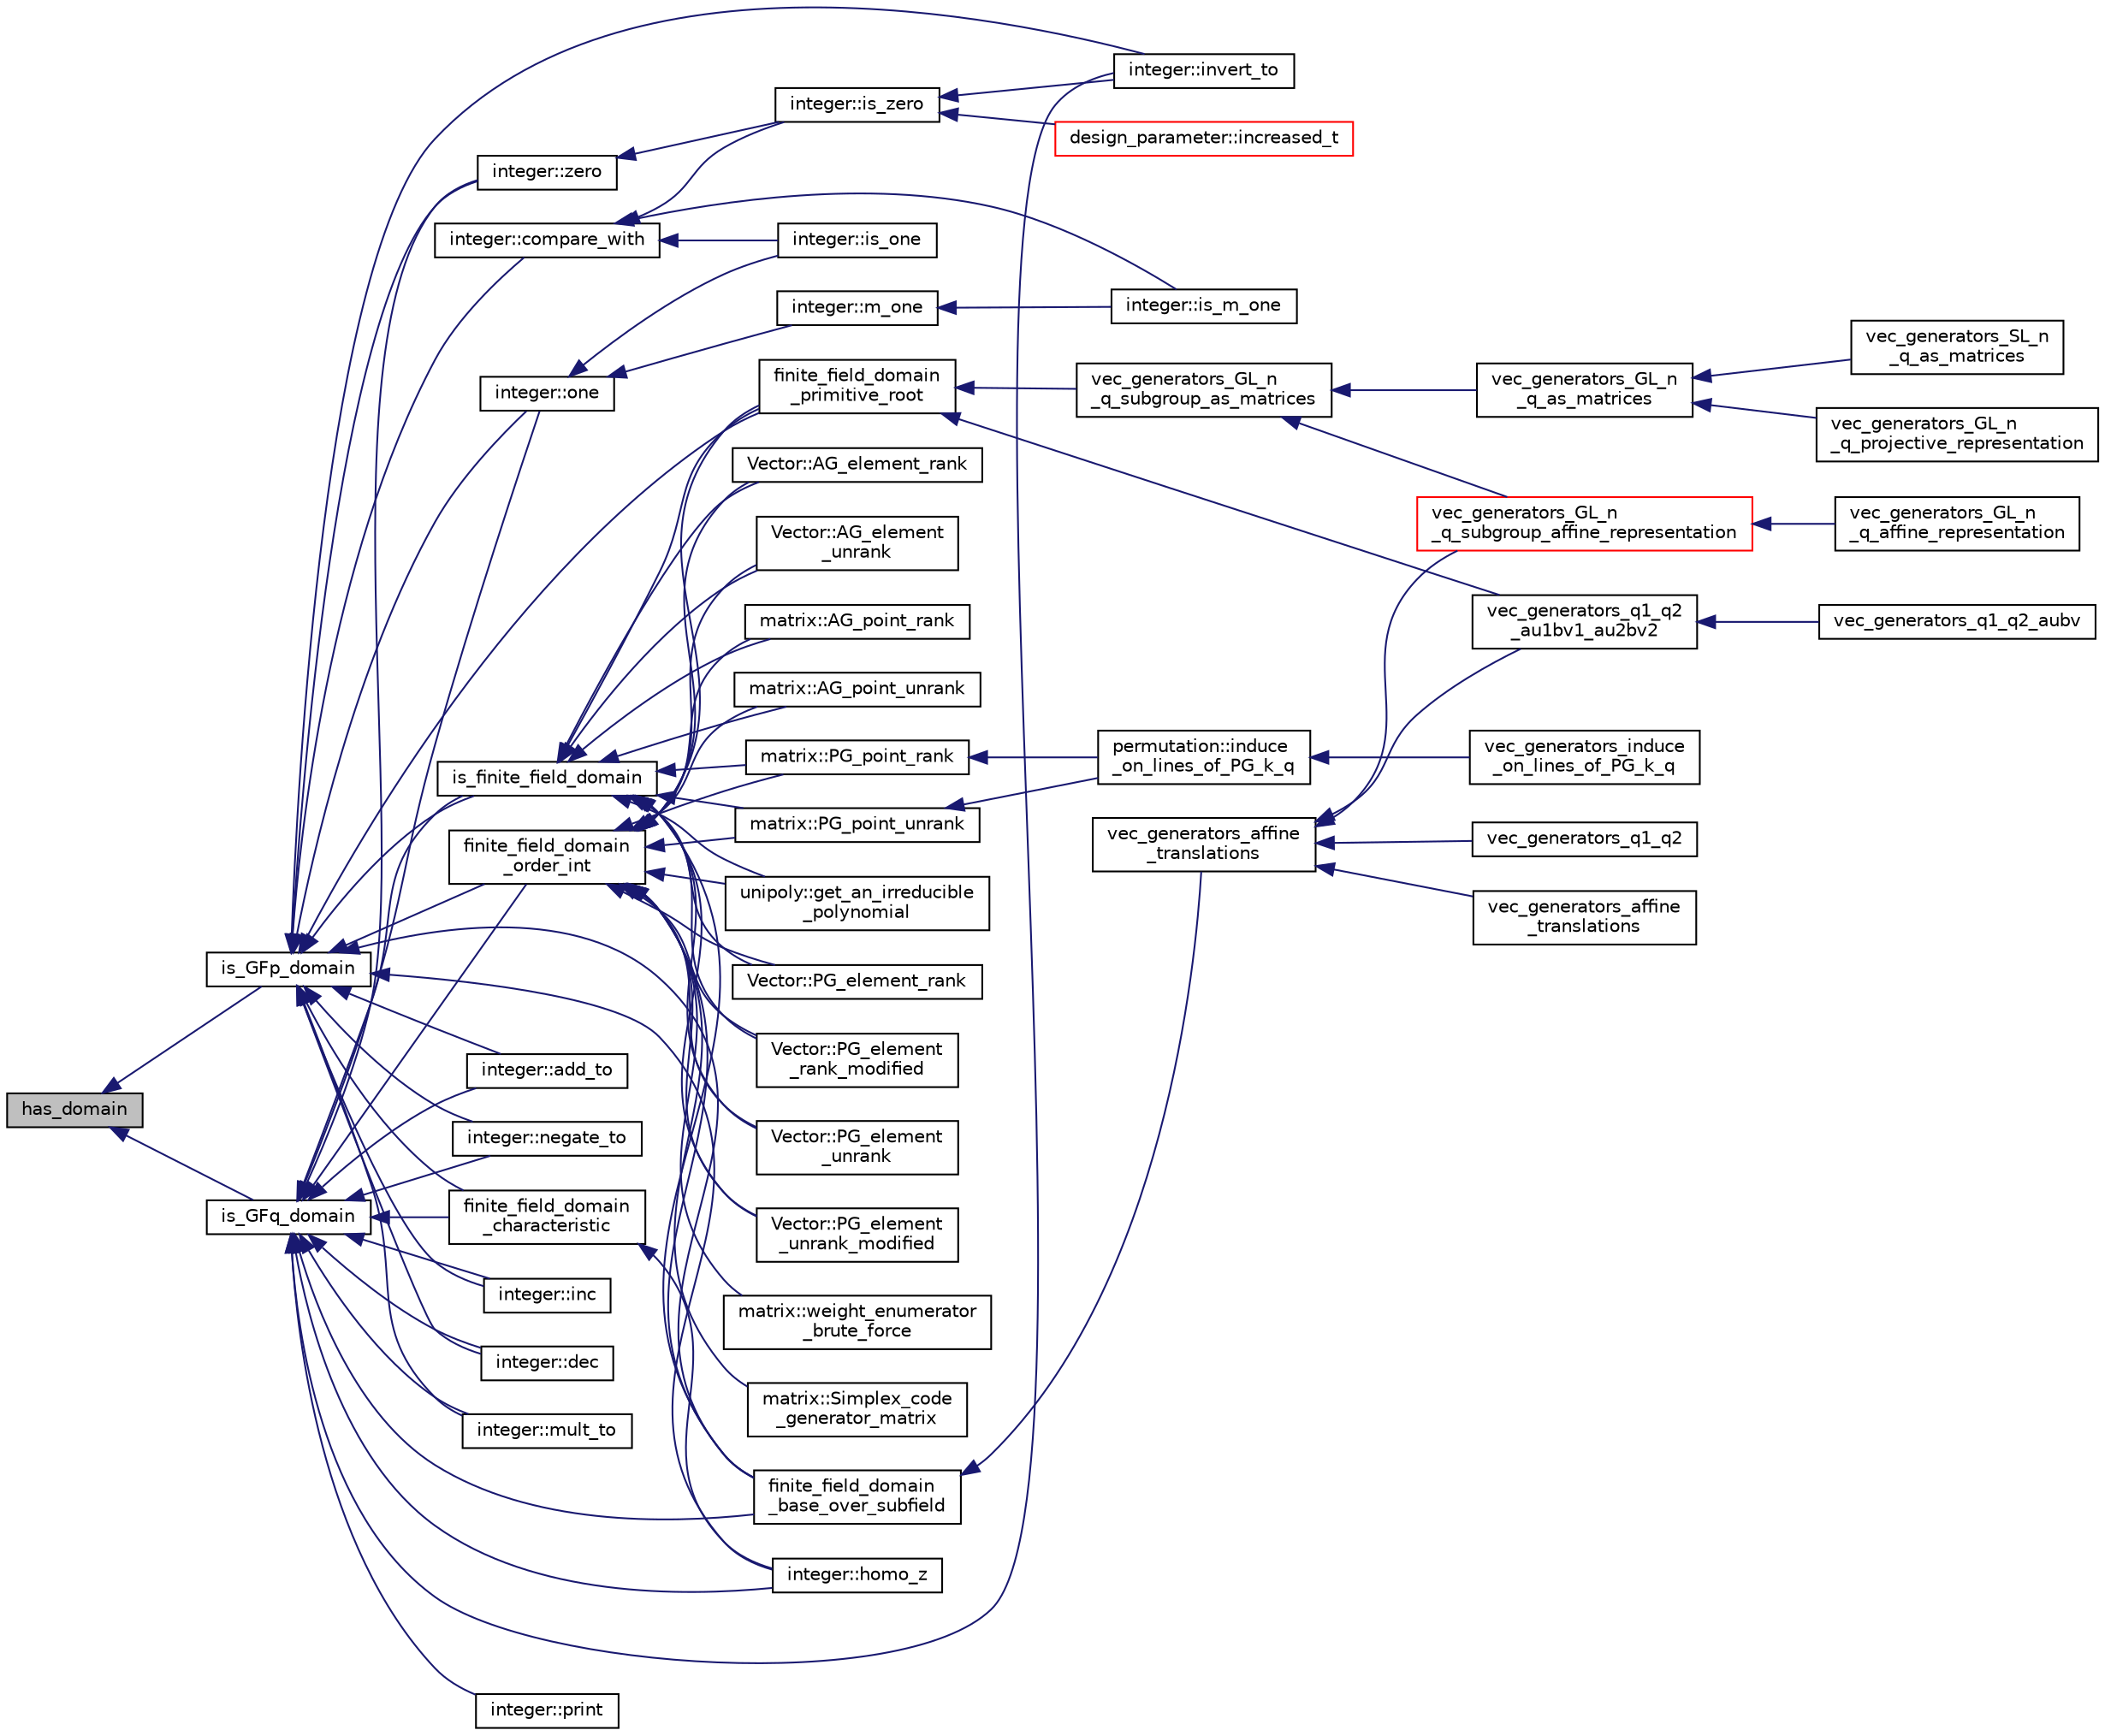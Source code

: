 digraph "has_domain"
{
  edge [fontname="Helvetica",fontsize="10",labelfontname="Helvetica",labelfontsize="10"];
  node [fontname="Helvetica",fontsize="10",shape=record];
  rankdir="LR";
  Node5463 [label="has_domain",height=0.2,width=0.4,color="black", fillcolor="grey75", style="filled", fontcolor="black"];
  Node5463 -> Node5464 [dir="back",color="midnightblue",fontsize="10",style="solid",fontname="Helvetica"];
  Node5464 [label="is_GFp_domain",height=0.2,width=0.4,color="black", fillcolor="white", style="filled",URL="$db/d2f/domain_8_c.html#ab75527270302df466fc6f6e355775c13"];
  Node5464 -> Node5465 [dir="back",color="midnightblue",fontsize="10",style="solid",fontname="Helvetica"];
  Node5465 [label="is_finite_field_domain",height=0.2,width=0.4,color="black", fillcolor="white", style="filled",URL="$db/d2f/domain_8_c.html#a77d0ace35941cfe84035c9a060972b2a"];
  Node5465 -> Node5466 [dir="back",color="midnightblue",fontsize="10",style="solid",fontname="Helvetica"];
  Node5466 [label="finite_field_domain\l_primitive_root",height=0.2,width=0.4,color="black", fillcolor="white", style="filled",URL="$db/d2f/domain_8_c.html#a555c8e00dea5b275e2b31616e8fc1116"];
  Node5466 -> Node5467 [dir="back",color="midnightblue",fontsize="10",style="solid",fontname="Helvetica"];
  Node5467 [label="vec_generators_GL_n\l_q_subgroup_as_matrices",height=0.2,width=0.4,color="black", fillcolor="white", style="filled",URL="$d0/dd3/perm__group__gens_8_c.html#a67390878e31e37836b12fa5d56e72394"];
  Node5467 -> Node5468 [dir="back",color="midnightblue",fontsize="10",style="solid",fontname="Helvetica"];
  Node5468 [label="vec_generators_GL_n\l_q_as_matrices",height=0.2,width=0.4,color="black", fillcolor="white", style="filled",URL="$d0/dd3/perm__group__gens_8_c.html#a16af2db378d422175df1fdf70cb02806"];
  Node5468 -> Node5469 [dir="back",color="midnightblue",fontsize="10",style="solid",fontname="Helvetica"];
  Node5469 [label="vec_generators_SL_n\l_q_as_matrices",height=0.2,width=0.4,color="black", fillcolor="white", style="filled",URL="$d0/dd3/perm__group__gens_8_c.html#aece7a22e0963ee87d325797900443bd2"];
  Node5468 -> Node5470 [dir="back",color="midnightblue",fontsize="10",style="solid",fontname="Helvetica"];
  Node5470 [label="vec_generators_GL_n\l_q_projective_representation",height=0.2,width=0.4,color="black", fillcolor="white", style="filled",URL="$d0/dd3/perm__group__gens_8_c.html#ae56b1d99562cb32203518575c689746d"];
  Node5467 -> Node5471 [dir="back",color="midnightblue",fontsize="10",style="solid",fontname="Helvetica"];
  Node5471 [label="vec_generators_GL_n\l_q_subgroup_affine_representation",height=0.2,width=0.4,color="red", fillcolor="white", style="filled",URL="$d0/dd3/perm__group__gens_8_c.html#adc1a2bfe52c3047a066884771aa01321"];
  Node5471 -> Node5472 [dir="back",color="midnightblue",fontsize="10",style="solid",fontname="Helvetica"];
  Node5472 [label="vec_generators_GL_n\l_q_affine_representation",height=0.2,width=0.4,color="black", fillcolor="white", style="filled",URL="$d0/dd3/perm__group__gens_8_c.html#a689108f410f773f0681e21a864097f16"];
  Node5466 -> Node5474 [dir="back",color="midnightblue",fontsize="10",style="solid",fontname="Helvetica"];
  Node5474 [label="vec_generators_q1_q2\l_au1bv1_au2bv2",height=0.2,width=0.4,color="black", fillcolor="white", style="filled",URL="$d0/dd3/perm__group__gens_8_c.html#aee37285cfb5987a4fc1f5c7580865175"];
  Node5474 -> Node5475 [dir="back",color="midnightblue",fontsize="10",style="solid",fontname="Helvetica"];
  Node5475 [label="vec_generators_q1_q2_aubv",height=0.2,width=0.4,color="black", fillcolor="white", style="filled",URL="$d0/dd3/perm__group__gens_8_c.html#a0b5ce8828dd8a35cbfec4450f0d76edc"];
  Node5465 -> Node5476 [dir="back",color="midnightblue",fontsize="10",style="solid",fontname="Helvetica"];
  Node5476 [label="finite_field_domain\l_base_over_subfield",height=0.2,width=0.4,color="black", fillcolor="white", style="filled",URL="$db/d2f/domain_8_c.html#abe355695b9ac715e7ac5fdd804f4079d"];
  Node5476 -> Node5477 [dir="back",color="midnightblue",fontsize="10",style="solid",fontname="Helvetica"];
  Node5477 [label="vec_generators_affine\l_translations",height=0.2,width=0.4,color="black", fillcolor="white", style="filled",URL="$d0/dd3/perm__group__gens_8_c.html#a7823a00ce1bf9cd69d1f9543e594e0e6"];
  Node5477 -> Node5478 [dir="back",color="midnightblue",fontsize="10",style="solid",fontname="Helvetica"];
  Node5478 [label="vec_generators_affine\l_translations",height=0.2,width=0.4,color="black", fillcolor="white", style="filled",URL="$d0/dd3/perm__group__gens_8_c.html#ac4f5e1074cf38552f67cd4ed6deba6ea"];
  Node5477 -> Node5471 [dir="back",color="midnightblue",fontsize="10",style="solid",fontname="Helvetica"];
  Node5477 -> Node5479 [dir="back",color="midnightblue",fontsize="10",style="solid",fontname="Helvetica"];
  Node5479 [label="vec_generators_q1_q2",height=0.2,width=0.4,color="black", fillcolor="white", style="filled",URL="$d0/dd3/perm__group__gens_8_c.html#ac70761795da8630f4939bc3e00707d79"];
  Node5477 -> Node5474 [dir="back",color="midnightblue",fontsize="10",style="solid",fontname="Helvetica"];
  Node5465 -> Node5480 [dir="back",color="midnightblue",fontsize="10",style="solid",fontname="Helvetica"];
  Node5480 [label="matrix::PG_point_unrank",height=0.2,width=0.4,color="black", fillcolor="white", style="filled",URL="$d1/d8d/classmatrix.html#a5e3395e0dabdef2f693d463814577f5d"];
  Node5480 -> Node5481 [dir="back",color="midnightblue",fontsize="10",style="solid",fontname="Helvetica"];
  Node5481 [label="permutation::induce\l_on_lines_of_PG_k_q",height=0.2,width=0.4,color="black", fillcolor="white", style="filled",URL="$d0/d08/classpermutation.html#a3e01585ffb15282fc45a3158c5ad0b76"];
  Node5481 -> Node5482 [dir="back",color="midnightblue",fontsize="10",style="solid",fontname="Helvetica"];
  Node5482 [label="vec_generators_induce\l_on_lines_of_PG_k_q",height=0.2,width=0.4,color="black", fillcolor="white", style="filled",URL="$d0/dd3/perm__group__gens_8_c.html#ab33fa2e167b2501e5761fee699b4c285"];
  Node5465 -> Node5483 [dir="back",color="midnightblue",fontsize="10",style="solid",fontname="Helvetica"];
  Node5483 [label="matrix::PG_point_rank",height=0.2,width=0.4,color="black", fillcolor="white", style="filled",URL="$d1/d8d/classmatrix.html#a482c95dbcf39d23ea96bca94e2a3f8cb"];
  Node5483 -> Node5481 [dir="back",color="midnightblue",fontsize="10",style="solid",fontname="Helvetica"];
  Node5465 -> Node5484 [dir="back",color="midnightblue",fontsize="10",style="solid",fontname="Helvetica"];
  Node5484 [label="matrix::AG_point_rank",height=0.2,width=0.4,color="black", fillcolor="white", style="filled",URL="$d1/d8d/classmatrix.html#a496577fb662ba6b5cb3e00d5f89b0860"];
  Node5465 -> Node5485 [dir="back",color="midnightblue",fontsize="10",style="solid",fontname="Helvetica"];
  Node5485 [label="matrix::AG_point_unrank",height=0.2,width=0.4,color="black", fillcolor="white", style="filled",URL="$d1/d8d/classmatrix.html#ac1e0b45861b868e879cc00201f7d0706"];
  Node5465 -> Node5486 [dir="back",color="midnightblue",fontsize="10",style="solid",fontname="Helvetica"];
  Node5486 [label="unipoly::get_an_irreducible\l_polynomial",height=0.2,width=0.4,color="black", fillcolor="white", style="filled",URL="$d1/d89/classunipoly.html#a14ae1863f2096e87f8115f5e8f727883"];
  Node5465 -> Node5487 [dir="back",color="midnightblue",fontsize="10",style="solid",fontname="Helvetica"];
  Node5487 [label="Vector::PG_element_rank",height=0.2,width=0.4,color="black", fillcolor="white", style="filled",URL="$d5/db2/class_vector.html#a0dedd5c9b487e5160589e2b312091246"];
  Node5465 -> Node5488 [dir="back",color="midnightblue",fontsize="10",style="solid",fontname="Helvetica"];
  Node5488 [label="Vector::PG_element\l_rank_modified",height=0.2,width=0.4,color="black", fillcolor="white", style="filled",URL="$d5/db2/class_vector.html#a7d29be1c56b7eb6711b79a25c1755290"];
  Node5465 -> Node5489 [dir="back",color="midnightblue",fontsize="10",style="solid",fontname="Helvetica"];
  Node5489 [label="Vector::PG_element\l_unrank",height=0.2,width=0.4,color="black", fillcolor="white", style="filled",URL="$d5/db2/class_vector.html#a8461aafe0c57317eea2df6e3b6507995"];
  Node5465 -> Node5490 [dir="back",color="midnightblue",fontsize="10",style="solid",fontname="Helvetica"];
  Node5490 [label="Vector::PG_element\l_unrank_modified",height=0.2,width=0.4,color="black", fillcolor="white", style="filled",URL="$d5/db2/class_vector.html#a778c7effcf9ce1c1f9187f2649955e26"];
  Node5465 -> Node5491 [dir="back",color="midnightblue",fontsize="10",style="solid",fontname="Helvetica"];
  Node5491 [label="Vector::AG_element_rank",height=0.2,width=0.4,color="black", fillcolor="white", style="filled",URL="$d5/db2/class_vector.html#a7309e3b8eb7e188001857c1728d43a70"];
  Node5465 -> Node5492 [dir="back",color="midnightblue",fontsize="10",style="solid",fontname="Helvetica"];
  Node5492 [label="Vector::AG_element\l_unrank",height=0.2,width=0.4,color="black", fillcolor="white", style="filled",URL="$d5/db2/class_vector.html#aa2960a2b59352dcaaf661b81acc65d3b"];
  Node5464 -> Node5493 [dir="back",color="midnightblue",fontsize="10",style="solid",fontname="Helvetica"];
  Node5493 [label="finite_field_domain\l_order_int",height=0.2,width=0.4,color="black", fillcolor="white", style="filled",URL="$db/d2f/domain_8_c.html#a377eb55f39803977750d92e3eaf7af26"];
  Node5493 -> Node5466 [dir="back",color="midnightblue",fontsize="10",style="solid",fontname="Helvetica"];
  Node5493 -> Node5476 [dir="back",color="midnightblue",fontsize="10",style="solid",fontname="Helvetica"];
  Node5493 -> Node5494 [dir="back",color="midnightblue",fontsize="10",style="solid",fontname="Helvetica"];
  Node5494 [label="matrix::weight_enumerator\l_brute_force",height=0.2,width=0.4,color="black", fillcolor="white", style="filled",URL="$d1/d8d/classmatrix.html#aae7c9c7c3540c5818d2df52ab67f8a52"];
  Node5493 -> Node5495 [dir="back",color="midnightblue",fontsize="10",style="solid",fontname="Helvetica"];
  Node5495 [label="matrix::Simplex_code\l_generator_matrix",height=0.2,width=0.4,color="black", fillcolor="white", style="filled",URL="$d1/d8d/classmatrix.html#a8183959565956f14466fe9d366c2c195"];
  Node5493 -> Node5480 [dir="back",color="midnightblue",fontsize="10",style="solid",fontname="Helvetica"];
  Node5493 -> Node5483 [dir="back",color="midnightblue",fontsize="10",style="solid",fontname="Helvetica"];
  Node5493 -> Node5484 [dir="back",color="midnightblue",fontsize="10",style="solid",fontname="Helvetica"];
  Node5493 -> Node5485 [dir="back",color="midnightblue",fontsize="10",style="solid",fontname="Helvetica"];
  Node5493 -> Node5486 [dir="back",color="midnightblue",fontsize="10",style="solid",fontname="Helvetica"];
  Node5493 -> Node5487 [dir="back",color="midnightblue",fontsize="10",style="solid",fontname="Helvetica"];
  Node5493 -> Node5488 [dir="back",color="midnightblue",fontsize="10",style="solid",fontname="Helvetica"];
  Node5493 -> Node5489 [dir="back",color="midnightblue",fontsize="10",style="solid",fontname="Helvetica"];
  Node5493 -> Node5490 [dir="back",color="midnightblue",fontsize="10",style="solid",fontname="Helvetica"];
  Node5493 -> Node5491 [dir="back",color="midnightblue",fontsize="10",style="solid",fontname="Helvetica"];
  Node5493 -> Node5492 [dir="back",color="midnightblue",fontsize="10",style="solid",fontname="Helvetica"];
  Node5464 -> Node5496 [dir="back",color="midnightblue",fontsize="10",style="solid",fontname="Helvetica"];
  Node5496 [label="finite_field_domain\l_characteristic",height=0.2,width=0.4,color="black", fillcolor="white", style="filled",URL="$db/d2f/domain_8_c.html#aa297182dc4e7a937102162ef666e23df"];
  Node5496 -> Node5497 [dir="back",color="midnightblue",fontsize="10",style="solid",fontname="Helvetica"];
  Node5497 [label="integer::homo_z",height=0.2,width=0.4,color="black", fillcolor="white", style="filled",URL="$d0/de5/classinteger.html#ab975244fc25d0a9b3d4ef5104e3fcd24"];
  Node5464 -> Node5466 [dir="back",color="midnightblue",fontsize="10",style="solid",fontname="Helvetica"];
  Node5464 -> Node5476 [dir="back",color="midnightblue",fontsize="10",style="solid",fontname="Helvetica"];
  Node5464 -> Node5498 [dir="back",color="midnightblue",fontsize="10",style="solid",fontname="Helvetica"];
  Node5498 [label="integer::compare_with",height=0.2,width=0.4,color="black", fillcolor="white", style="filled",URL="$d0/de5/classinteger.html#a20cc8d8d4913e9ee746c6758bbb2e62a"];
  Node5498 -> Node5499 [dir="back",color="midnightblue",fontsize="10",style="solid",fontname="Helvetica"];
  Node5499 [label="integer::is_zero",height=0.2,width=0.4,color="black", fillcolor="white", style="filled",URL="$d0/de5/classinteger.html#ab92500013b2342ab5c24355bc91bad64"];
  Node5499 -> Node5500 [dir="back",color="midnightblue",fontsize="10",style="solid",fontname="Helvetica"];
  Node5500 [label="design_parameter::increased_t",height=0.2,width=0.4,color="red", fillcolor="white", style="filled",URL="$da/d94/classdesign__parameter.html#a8f39a90927d51e3cb3772bc98c94d7d0"];
  Node5499 -> Node5503 [dir="back",color="midnightblue",fontsize="10",style="solid",fontname="Helvetica"];
  Node5503 [label="integer::invert_to",height=0.2,width=0.4,color="black", fillcolor="white", style="filled",URL="$d0/de5/classinteger.html#a9a991b285677b99b4879034e31648b7a"];
  Node5498 -> Node5504 [dir="back",color="midnightblue",fontsize="10",style="solid",fontname="Helvetica"];
  Node5504 [label="integer::is_one",height=0.2,width=0.4,color="black", fillcolor="white", style="filled",URL="$d0/de5/classinteger.html#acf8faabd4ed20f9580605714b5b73a5f"];
  Node5498 -> Node5505 [dir="back",color="midnightblue",fontsize="10",style="solid",fontname="Helvetica"];
  Node5505 [label="integer::is_m_one",height=0.2,width=0.4,color="black", fillcolor="white", style="filled",URL="$d0/de5/classinteger.html#a7585957656c1152035411e066a4f0053"];
  Node5464 -> Node5506 [dir="back",color="midnightblue",fontsize="10",style="solid",fontname="Helvetica"];
  Node5506 [label="integer::mult_to",height=0.2,width=0.4,color="black", fillcolor="white", style="filled",URL="$d0/de5/classinteger.html#a7f4f072c0d9c6b15660d80e81496dffc"];
  Node5464 -> Node5503 [dir="back",color="midnightblue",fontsize="10",style="solid",fontname="Helvetica"];
  Node5464 -> Node5507 [dir="back",color="midnightblue",fontsize="10",style="solid",fontname="Helvetica"];
  Node5507 [label="integer::add_to",height=0.2,width=0.4,color="black", fillcolor="white", style="filled",URL="$d0/de5/classinteger.html#a3f6fe19fe4f2948364b1e75a6dfec47f"];
  Node5464 -> Node5508 [dir="back",color="midnightblue",fontsize="10",style="solid",fontname="Helvetica"];
  Node5508 [label="integer::negate_to",height=0.2,width=0.4,color="black", fillcolor="white", style="filled",URL="$d0/de5/classinteger.html#a1da2bd683bdef336057ef2b84d4b3978"];
  Node5464 -> Node5509 [dir="back",color="midnightblue",fontsize="10",style="solid",fontname="Helvetica"];
  Node5509 [label="integer::zero",height=0.2,width=0.4,color="black", fillcolor="white", style="filled",URL="$d0/de5/classinteger.html#ab99e796e5c2cef13eb30dc43eac3c9fe"];
  Node5509 -> Node5499 [dir="back",color="midnightblue",fontsize="10",style="solid",fontname="Helvetica"];
  Node5464 -> Node5510 [dir="back",color="midnightblue",fontsize="10",style="solid",fontname="Helvetica"];
  Node5510 [label="integer::one",height=0.2,width=0.4,color="black", fillcolor="white", style="filled",URL="$d0/de5/classinteger.html#a18a967d90d63b1c58e3f2480e9084ed5"];
  Node5510 -> Node5511 [dir="back",color="midnightblue",fontsize="10",style="solid",fontname="Helvetica"];
  Node5511 [label="integer::m_one",height=0.2,width=0.4,color="black", fillcolor="white", style="filled",URL="$d0/de5/classinteger.html#a4d312656ed6c31235e11ecb3f05df1f5"];
  Node5511 -> Node5505 [dir="back",color="midnightblue",fontsize="10",style="solid",fontname="Helvetica"];
  Node5510 -> Node5504 [dir="back",color="midnightblue",fontsize="10",style="solid",fontname="Helvetica"];
  Node5464 -> Node5497 [dir="back",color="midnightblue",fontsize="10",style="solid",fontname="Helvetica"];
  Node5464 -> Node5512 [dir="back",color="midnightblue",fontsize="10",style="solid",fontname="Helvetica"];
  Node5512 [label="integer::inc",height=0.2,width=0.4,color="black", fillcolor="white", style="filled",URL="$d0/de5/classinteger.html#a2fd161f380ea688219131ba9a8429509"];
  Node5464 -> Node5513 [dir="back",color="midnightblue",fontsize="10",style="solid",fontname="Helvetica"];
  Node5513 [label="integer::dec",height=0.2,width=0.4,color="black", fillcolor="white", style="filled",URL="$d0/de5/classinteger.html#a6b744350afb55f82d25e55bb6b1027b2"];
  Node5463 -> Node5514 [dir="back",color="midnightblue",fontsize="10",style="solid",fontname="Helvetica"];
  Node5514 [label="is_GFq_domain",height=0.2,width=0.4,color="black", fillcolor="white", style="filled",URL="$db/d2f/domain_8_c.html#af695b4599bda7a0400772172c9eeff64"];
  Node5514 -> Node5465 [dir="back",color="midnightblue",fontsize="10",style="solid",fontname="Helvetica"];
  Node5514 -> Node5493 [dir="back",color="midnightblue",fontsize="10",style="solid",fontname="Helvetica"];
  Node5514 -> Node5496 [dir="back",color="midnightblue",fontsize="10",style="solid",fontname="Helvetica"];
  Node5514 -> Node5476 [dir="back",color="midnightblue",fontsize="10",style="solid",fontname="Helvetica"];
  Node5514 -> Node5515 [dir="back",color="midnightblue",fontsize="10",style="solid",fontname="Helvetica"];
  Node5515 [label="integer::print",height=0.2,width=0.4,color="black", fillcolor="white", style="filled",URL="$d0/de5/classinteger.html#a8aef91d98e8edc8d895c1d6cfc35677b"];
  Node5514 -> Node5506 [dir="back",color="midnightblue",fontsize="10",style="solid",fontname="Helvetica"];
  Node5514 -> Node5503 [dir="back",color="midnightblue",fontsize="10",style="solid",fontname="Helvetica"];
  Node5514 -> Node5507 [dir="back",color="midnightblue",fontsize="10",style="solid",fontname="Helvetica"];
  Node5514 -> Node5508 [dir="back",color="midnightblue",fontsize="10",style="solid",fontname="Helvetica"];
  Node5514 -> Node5509 [dir="back",color="midnightblue",fontsize="10",style="solid",fontname="Helvetica"];
  Node5514 -> Node5510 [dir="back",color="midnightblue",fontsize="10",style="solid",fontname="Helvetica"];
  Node5514 -> Node5497 [dir="back",color="midnightblue",fontsize="10",style="solid",fontname="Helvetica"];
  Node5514 -> Node5512 [dir="back",color="midnightblue",fontsize="10",style="solid",fontname="Helvetica"];
  Node5514 -> Node5513 [dir="back",color="midnightblue",fontsize="10",style="solid",fontname="Helvetica"];
}

